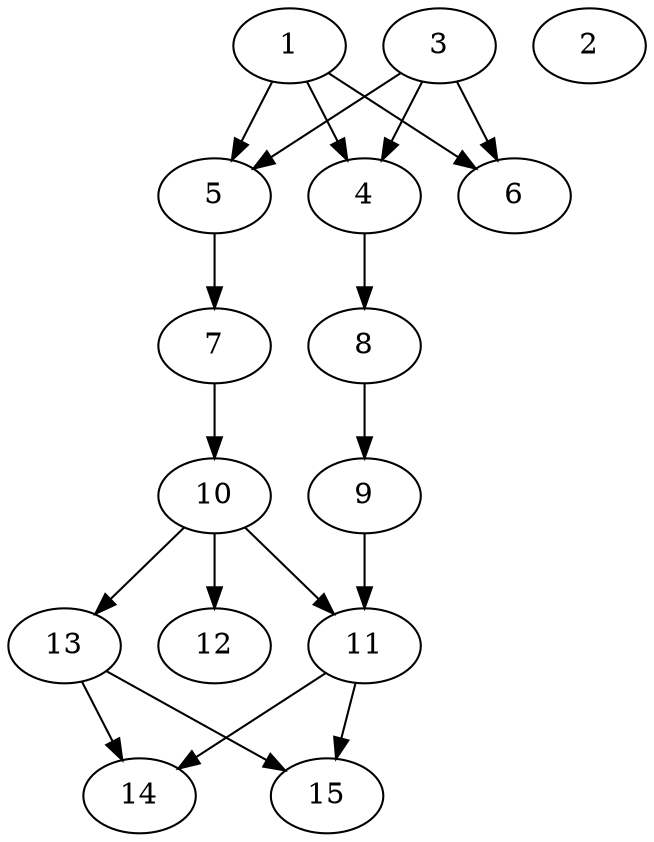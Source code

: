 // DAG automatically generated by daggen at Thu Oct  3 13:59:26 2019
// ./daggen --dot -n 15 --ccr 0.5 --fat 0.5 --regular 0.9 --density 0.6 --mindata 5242880 --maxdata 52428800 
digraph G {
  1 [size="28989440", alpha="0.10", expect_size="14494720"] 
  1 -> 4 [size ="14494720"]
  1 -> 5 [size ="14494720"]
  1 -> 6 [size ="14494720"]
  2 [size="49098752", alpha="0.10", expect_size="24549376"] 
  3 [size="67584000", alpha="0.17", expect_size="33792000"] 
  3 -> 4 [size ="33792000"]
  3 -> 5 [size ="33792000"]
  3 -> 6 [size ="33792000"]
  4 [size="61163520", alpha="0.10", expect_size="30581760"] 
  4 -> 8 [size ="30581760"]
  5 [size="99604480", alpha="0.19", expect_size="49802240"] 
  5 -> 7 [size ="49802240"]
  6 [size="82305024", alpha="0.10", expect_size="41152512"] 
  7 [size="29820928", alpha="0.01", expect_size="14910464"] 
  7 -> 10 [size ="14910464"]
  8 [size="65871872", alpha="0.19", expect_size="32935936"] 
  8 -> 9 [size ="32935936"]
  9 [size="97808384", alpha="0.12", expect_size="48904192"] 
  9 -> 11 [size ="48904192"]
  10 [size="45023232", alpha="0.07", expect_size="22511616"] 
  10 -> 11 [size ="22511616"]
  10 -> 12 [size ="22511616"]
  10 -> 13 [size ="22511616"]
  11 [size="53637120", alpha="0.02", expect_size="26818560"] 
  11 -> 14 [size ="26818560"]
  11 -> 15 [size ="26818560"]
  12 [size="99682304", alpha="0.05", expect_size="49841152"] 
  13 [size="54618112", alpha="0.09", expect_size="27309056"] 
  13 -> 14 [size ="27309056"]
  13 -> 15 [size ="27309056"]
  14 [size="40843264", alpha="0.03", expect_size="20421632"] 
  15 [size="88064000", alpha="0.01", expect_size="44032000"] 
}
